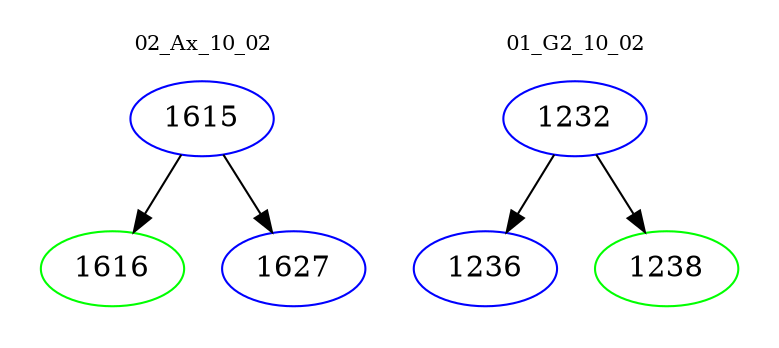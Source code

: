 digraph{
subgraph cluster_0 {
color = white
label = "02_Ax_10_02";
fontsize=10;
T0_1615 [label="1615", color="blue"]
T0_1615 -> T0_1616 [color="black"]
T0_1616 [label="1616", color="green"]
T0_1615 -> T0_1627 [color="black"]
T0_1627 [label="1627", color="blue"]
}
subgraph cluster_1 {
color = white
label = "01_G2_10_02";
fontsize=10;
T1_1232 [label="1232", color="blue"]
T1_1232 -> T1_1236 [color="black"]
T1_1236 [label="1236", color="blue"]
T1_1232 -> T1_1238 [color="black"]
T1_1238 [label="1238", color="green"]
}
}
